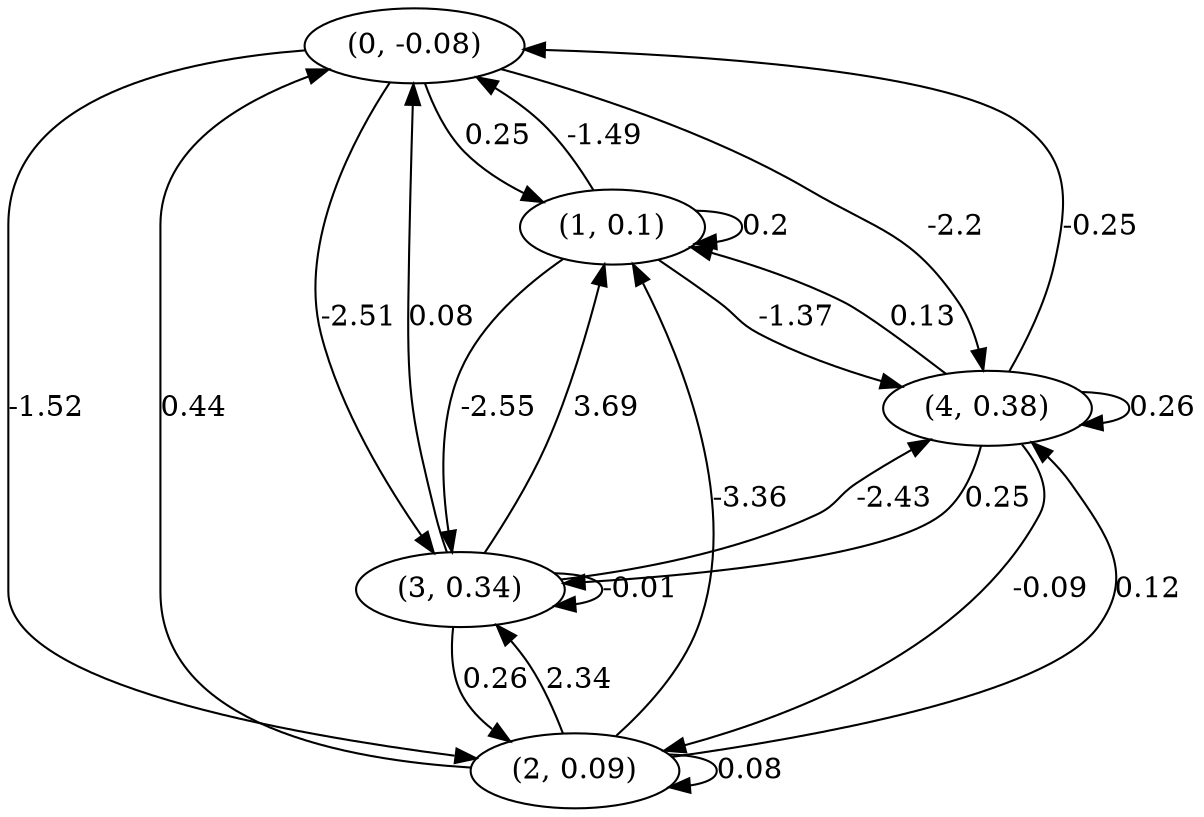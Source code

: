 digraph {
    0 [ label = "(0, -0.08)" ]
    1 [ label = "(1, 0.1)" ]
    2 [ label = "(2, 0.09)" ]
    3 [ label = "(3, 0.34)" ]
    4 [ label = "(4, 0.38)" ]
    1 -> 1 [ label = "0.2" ]
    2 -> 2 [ label = "0.08" ]
    3 -> 3 [ label = "-0.01" ]
    4 -> 4 [ label = "0.26" ]
    1 -> 0 [ label = "-1.49" ]
    2 -> 0 [ label = "0.44" ]
    3 -> 0 [ label = "0.08" ]
    4 -> 0 [ label = "-0.25" ]
    0 -> 1 [ label = "0.25" ]
    2 -> 1 [ label = "-3.36" ]
    3 -> 1 [ label = "3.69" ]
    4 -> 1 [ label = "0.13" ]
    0 -> 2 [ label = "-1.52" ]
    3 -> 2 [ label = "0.26" ]
    4 -> 2 [ label = "-0.09" ]
    0 -> 3 [ label = "-2.51" ]
    1 -> 3 [ label = "-2.55" ]
    2 -> 3 [ label = "2.34" ]
    4 -> 3 [ label = "0.25" ]
    0 -> 4 [ label = "-2.2" ]
    1 -> 4 [ label = "-1.37" ]
    2 -> 4 [ label = "0.12" ]
    3 -> 4 [ label = "-2.43" ]
}

